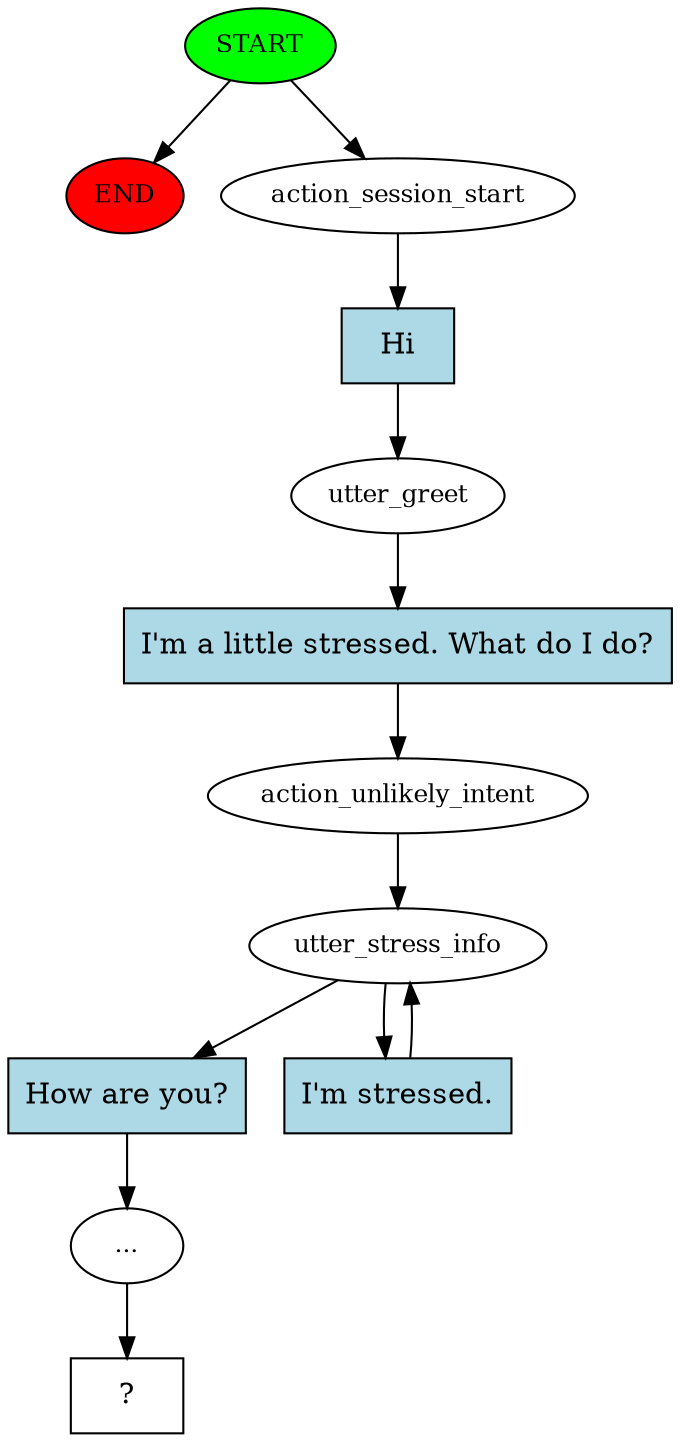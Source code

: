 digraph  {
0 [class="start active", fillcolor=green, fontsize=12, label=START, style=filled];
"-1" [class=end, fillcolor=red, fontsize=12, label=END, style=filled];
1 [class=active, fontsize=12, label=action_session_start];
2 [class=active, fontsize=12, label=utter_greet];
3 [class=active, fontsize=12, label=action_unlikely_intent];
4 [class=active, fontsize=12, label=utter_stress_info];
6 [class=active, fontsize=12, label="..."];
7 [class="intent dashed active", label="  ?  ", shape=rect];
8 [class="intent active", fillcolor=lightblue, label=Hi, shape=rect, style=filled];
9 [class="intent active", fillcolor=lightblue, label="I'm a little stressed. What do I do?", shape=rect, style=filled];
10 [class="intent active", fillcolor=lightblue, label="How are you?", shape=rect, style=filled];
11 [class="intent active", fillcolor=lightblue, label="I'm stressed.", shape=rect, style=filled];
0 -> "-1"  [class="", key=NONE, label=""];
0 -> 1  [class=active, key=NONE, label=""];
1 -> 8  [class=active, key=0];
2 -> 9  [class=active, key=0];
3 -> 4  [class=active, key=NONE, label=""];
4 -> 10  [class=active, key=0];
4 -> 11  [class=active, key=0];
6 -> 7  [class=active, key=NONE, label=""];
8 -> 2  [class=active, key=0];
9 -> 3  [class=active, key=0];
10 -> 6  [class=active, key=0];
11 -> 4  [class=active, key=0];
}
